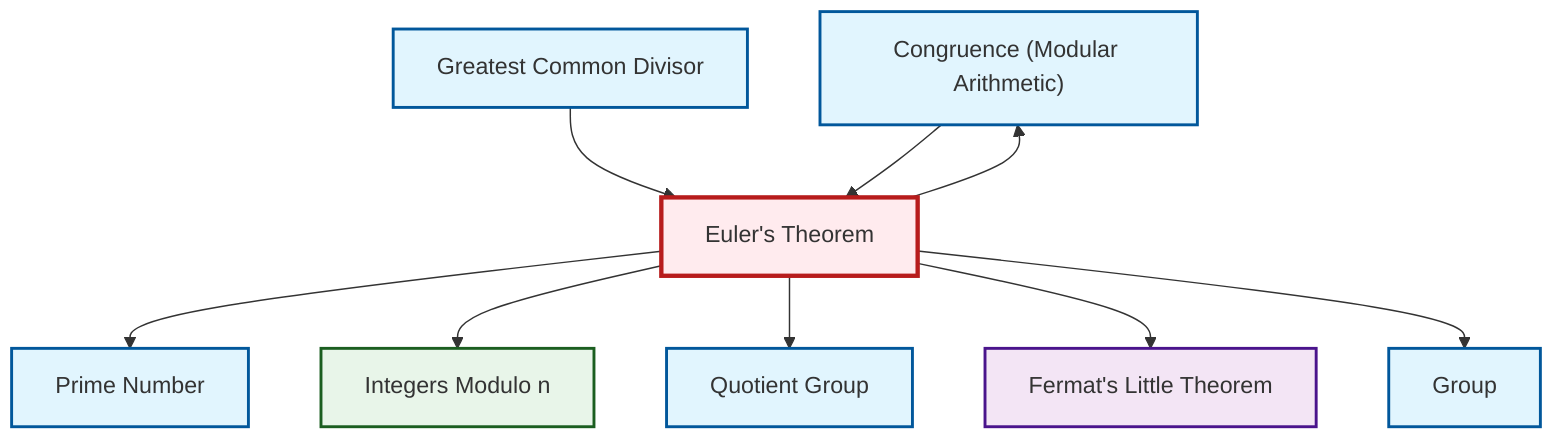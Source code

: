graph TD
    classDef definition fill:#e1f5fe,stroke:#01579b,stroke-width:2px
    classDef theorem fill:#f3e5f5,stroke:#4a148c,stroke-width:2px
    classDef axiom fill:#fff3e0,stroke:#e65100,stroke-width:2px
    classDef example fill:#e8f5e9,stroke:#1b5e20,stroke-width:2px
    classDef current fill:#ffebee,stroke:#b71c1c,stroke-width:3px
    ex-quotient-integers-mod-n["Integers Modulo n"]:::example
    thm-fermat-little["Fermat's Little Theorem"]:::theorem
    def-congruence["Congruence (Modular Arithmetic)"]:::definition
    def-prime["Prime Number"]:::definition
    def-group["Group"]:::definition
    def-gcd["Greatest Common Divisor"]:::definition
    def-quotient-group["Quotient Group"]:::definition
    thm-euler["Euler's Theorem"]:::theorem
    thm-euler --> def-prime
    thm-euler --> ex-quotient-integers-mod-n
    thm-euler --> def-congruence
    thm-euler --> def-quotient-group
    thm-euler --> thm-fermat-little
    def-gcd --> thm-euler
    thm-euler --> def-group
    def-congruence --> thm-euler
    class thm-euler current